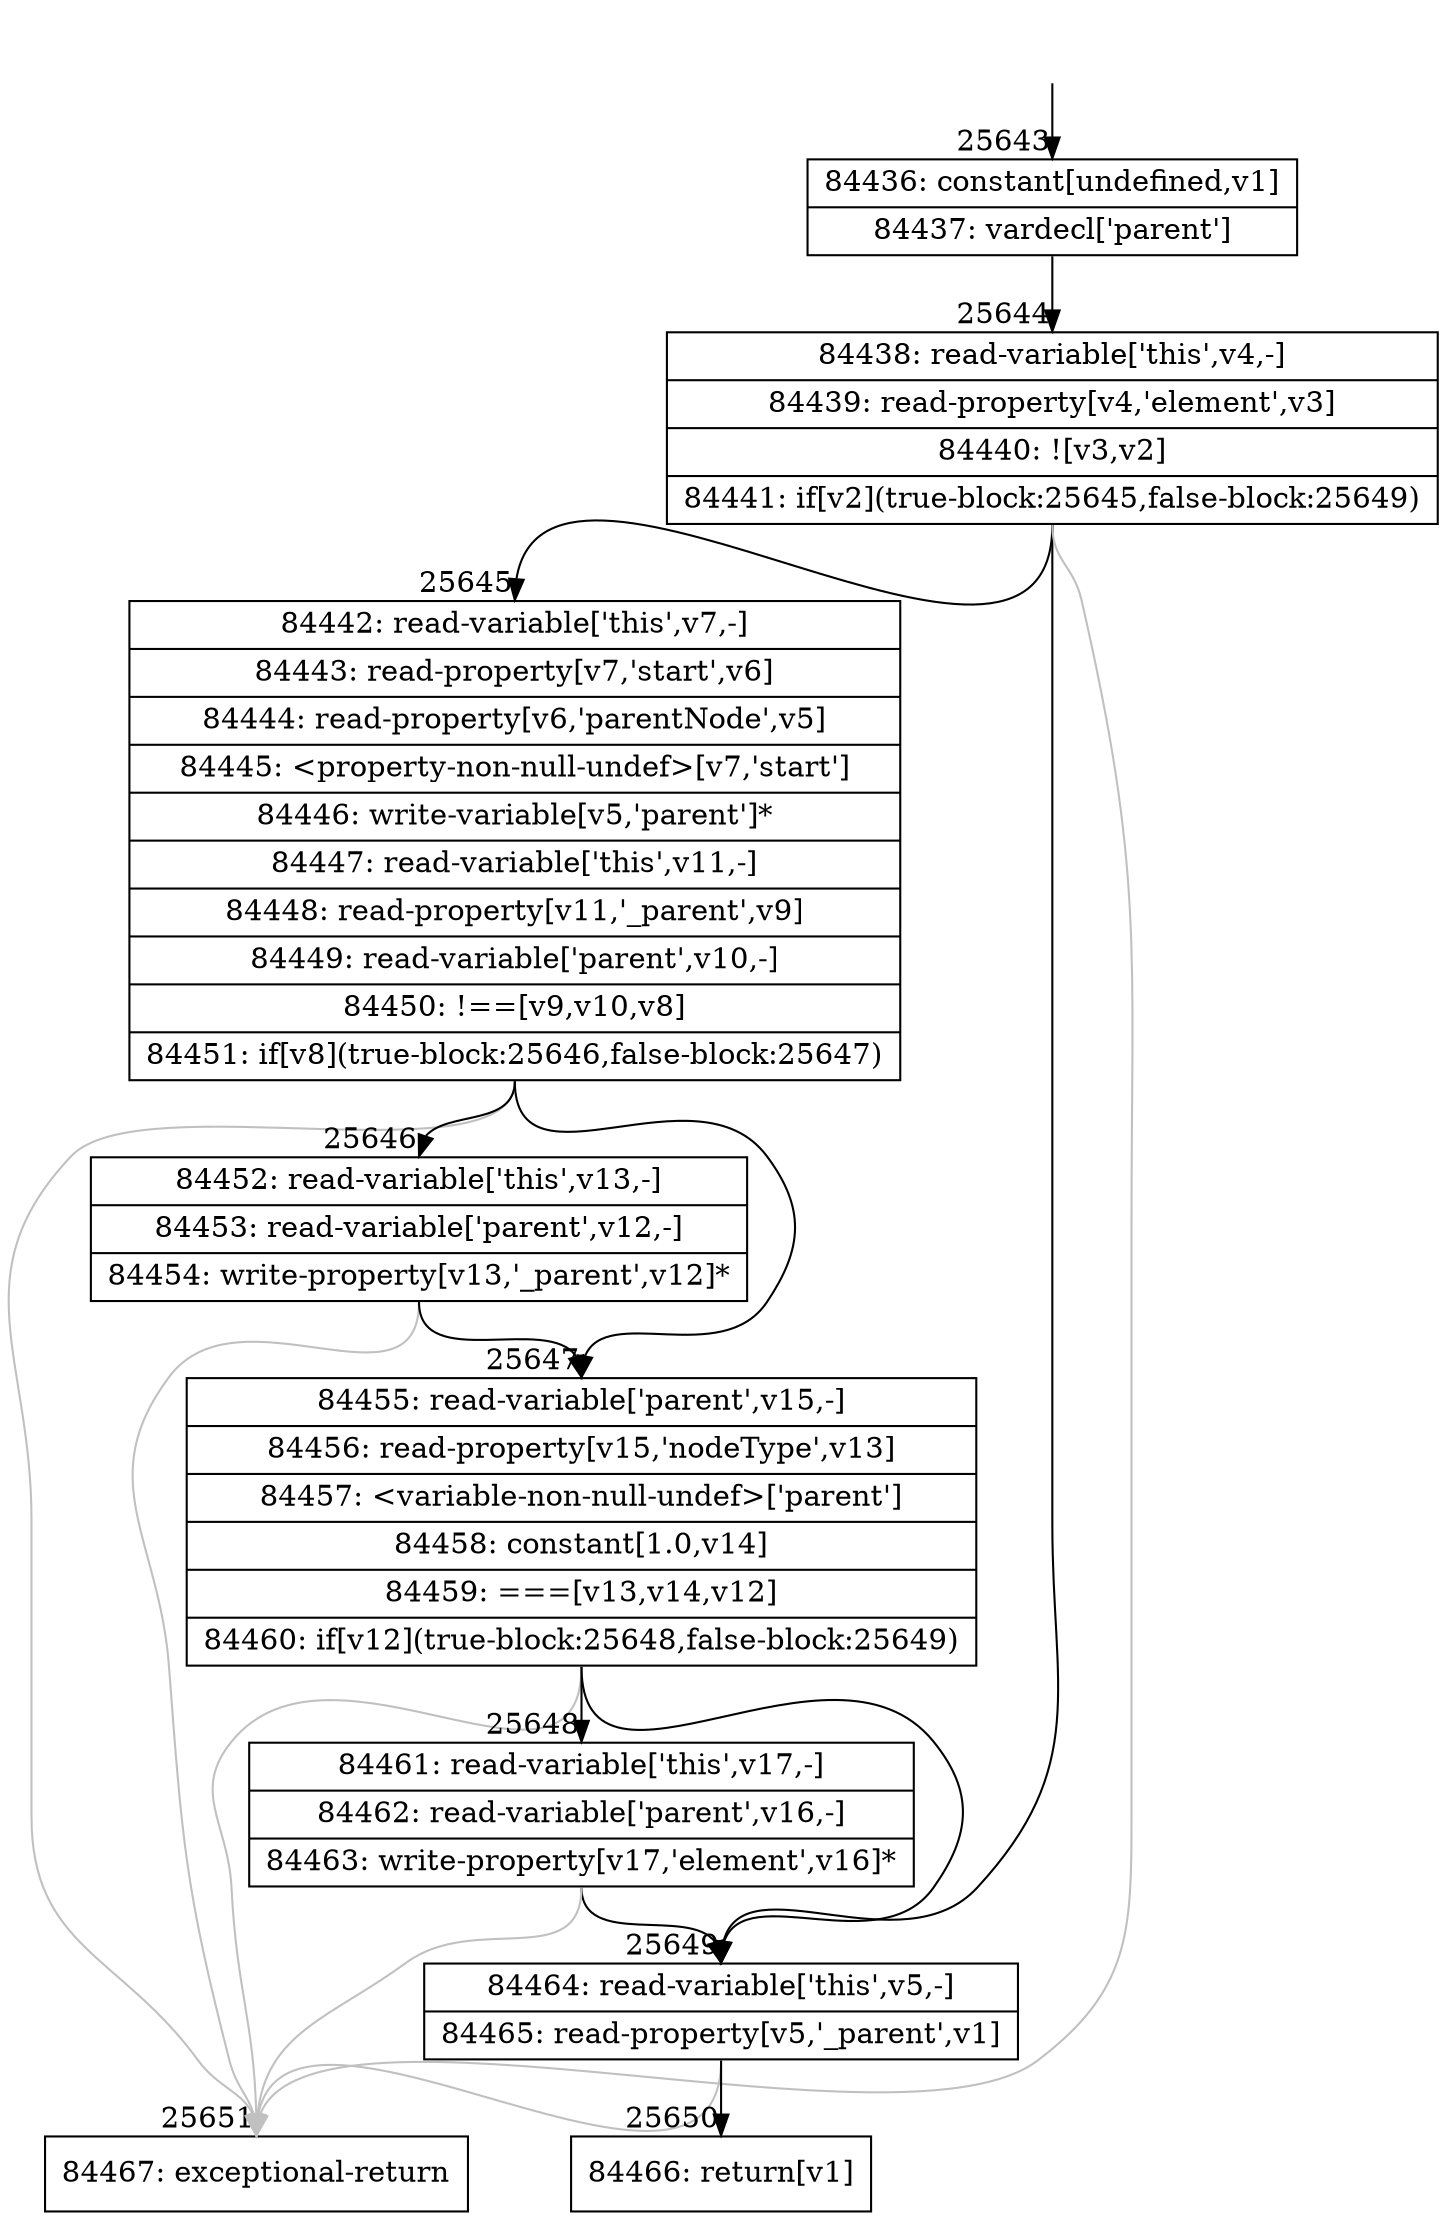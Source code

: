 digraph {
rankdir="TD"
BB_entry2249[shape=none,label=""];
BB_entry2249 -> BB25643 [tailport=s, headport=n, headlabel="    25643"]
BB25643 [shape=record label="{84436: constant[undefined,v1]|84437: vardecl['parent']}" ] 
BB25643 -> BB25644 [tailport=s, headport=n, headlabel="      25644"]
BB25644 [shape=record label="{84438: read-variable['this',v4,-]|84439: read-property[v4,'element',v3]|84440: ![v3,v2]|84441: if[v2](true-block:25645,false-block:25649)}" ] 
BB25644 -> BB25645 [tailport=s, headport=n, headlabel="      25645"]
BB25644 -> BB25649 [tailport=s, headport=n, headlabel="      25649"]
BB25644 -> BB25651 [tailport=s, headport=n, color=gray, headlabel="      25651"]
BB25645 [shape=record label="{84442: read-variable['this',v7,-]|84443: read-property[v7,'start',v6]|84444: read-property[v6,'parentNode',v5]|84445: \<property-non-null-undef\>[v7,'start']|84446: write-variable[v5,'parent']*|84447: read-variable['this',v11,-]|84448: read-property[v11,'_parent',v9]|84449: read-variable['parent',v10,-]|84450: !==[v9,v10,v8]|84451: if[v8](true-block:25646,false-block:25647)}" ] 
BB25645 -> BB25646 [tailport=s, headport=n, headlabel="      25646"]
BB25645 -> BB25647 [tailport=s, headport=n, headlabel="      25647"]
BB25645 -> BB25651 [tailport=s, headport=n, color=gray]
BB25646 [shape=record label="{84452: read-variable['this',v13,-]|84453: read-variable['parent',v12,-]|84454: write-property[v13,'_parent',v12]*}" ] 
BB25646 -> BB25647 [tailport=s, headport=n]
BB25646 -> BB25651 [tailport=s, headport=n, color=gray]
BB25647 [shape=record label="{84455: read-variable['parent',v15,-]|84456: read-property[v15,'nodeType',v13]|84457: \<variable-non-null-undef\>['parent']|84458: constant[1.0,v14]|84459: ===[v13,v14,v12]|84460: if[v12](true-block:25648,false-block:25649)}" ] 
BB25647 -> BB25648 [tailport=s, headport=n, headlabel="      25648"]
BB25647 -> BB25649 [tailport=s, headport=n]
BB25647 -> BB25651 [tailport=s, headport=n, color=gray]
BB25648 [shape=record label="{84461: read-variable['this',v17,-]|84462: read-variable['parent',v16,-]|84463: write-property[v17,'element',v16]*}" ] 
BB25648 -> BB25649 [tailport=s, headport=n]
BB25648 -> BB25651 [tailport=s, headport=n, color=gray]
BB25649 [shape=record label="{84464: read-variable['this',v5,-]|84465: read-property[v5,'_parent',v1]}" ] 
BB25649 -> BB25650 [tailport=s, headport=n, headlabel="      25650"]
BB25649 -> BB25651 [tailport=s, headport=n, color=gray]
BB25650 [shape=record label="{84466: return[v1]}" ] 
BB25651 [shape=record label="{84467: exceptional-return}" ] 
//#$~ 47236
}
